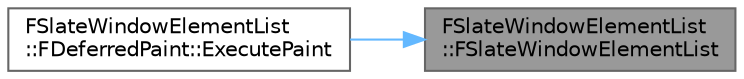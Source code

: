 digraph "FSlateWindowElementList::FSlateWindowElementList"
{
 // INTERACTIVE_SVG=YES
 // LATEX_PDF_SIZE
  bgcolor="transparent";
  edge [fontname=Helvetica,fontsize=10,labelfontname=Helvetica,labelfontsize=10];
  node [fontname=Helvetica,fontsize=10,shape=box,height=0.2,width=0.4];
  rankdir="RL";
  Node1 [id="Node000001",label="FSlateWindowElementList\l::FSlateWindowElementList",height=0.2,width=0.4,color="gray40", fillcolor="grey60", style="filled", fontcolor="black",tooltip="Construct a new list of elements with which to paint a window."];
  Node1 -> Node2 [id="edge1_Node000001_Node000002",dir="back",color="steelblue1",style="solid",tooltip=" "];
  Node2 [id="Node000002",label="FSlateWindowElementList\l::FDeferredPaint::ExecutePaint",height=0.2,width=0.4,color="grey40", fillcolor="white", style="filled",URL="$d9/d1a/structFSlateWindowElementList_1_1FDeferredPaint.html#a3815db8f7b30814d0a28bfe8059db8ea",tooltip=" "];
}
